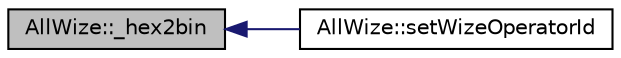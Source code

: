digraph "AllWize::_hex2bin"
{
  edge [fontname="Helvetica",fontsize="10",labelfontname="Helvetica",labelfontsize="10"];
  node [fontname="Helvetica",fontsize="10",shape=record];
  rankdir="LR";
  Node204 [label="AllWize::_hex2bin",height=0.2,width=0.4,color="black", fillcolor="grey75", style="filled", fontcolor="black"];
  Node204 -> Node205 [dir="back",color="midnightblue",fontsize="10",style="solid",fontname="Helvetica"];
  Node205 [label="AllWize::setWizeOperatorId",height=0.2,width=0.4,color="black", fillcolor="white", style="filled",URL="$classAllWize.html#a2ad38e4886fce0c593922386b4a26237"];
}
